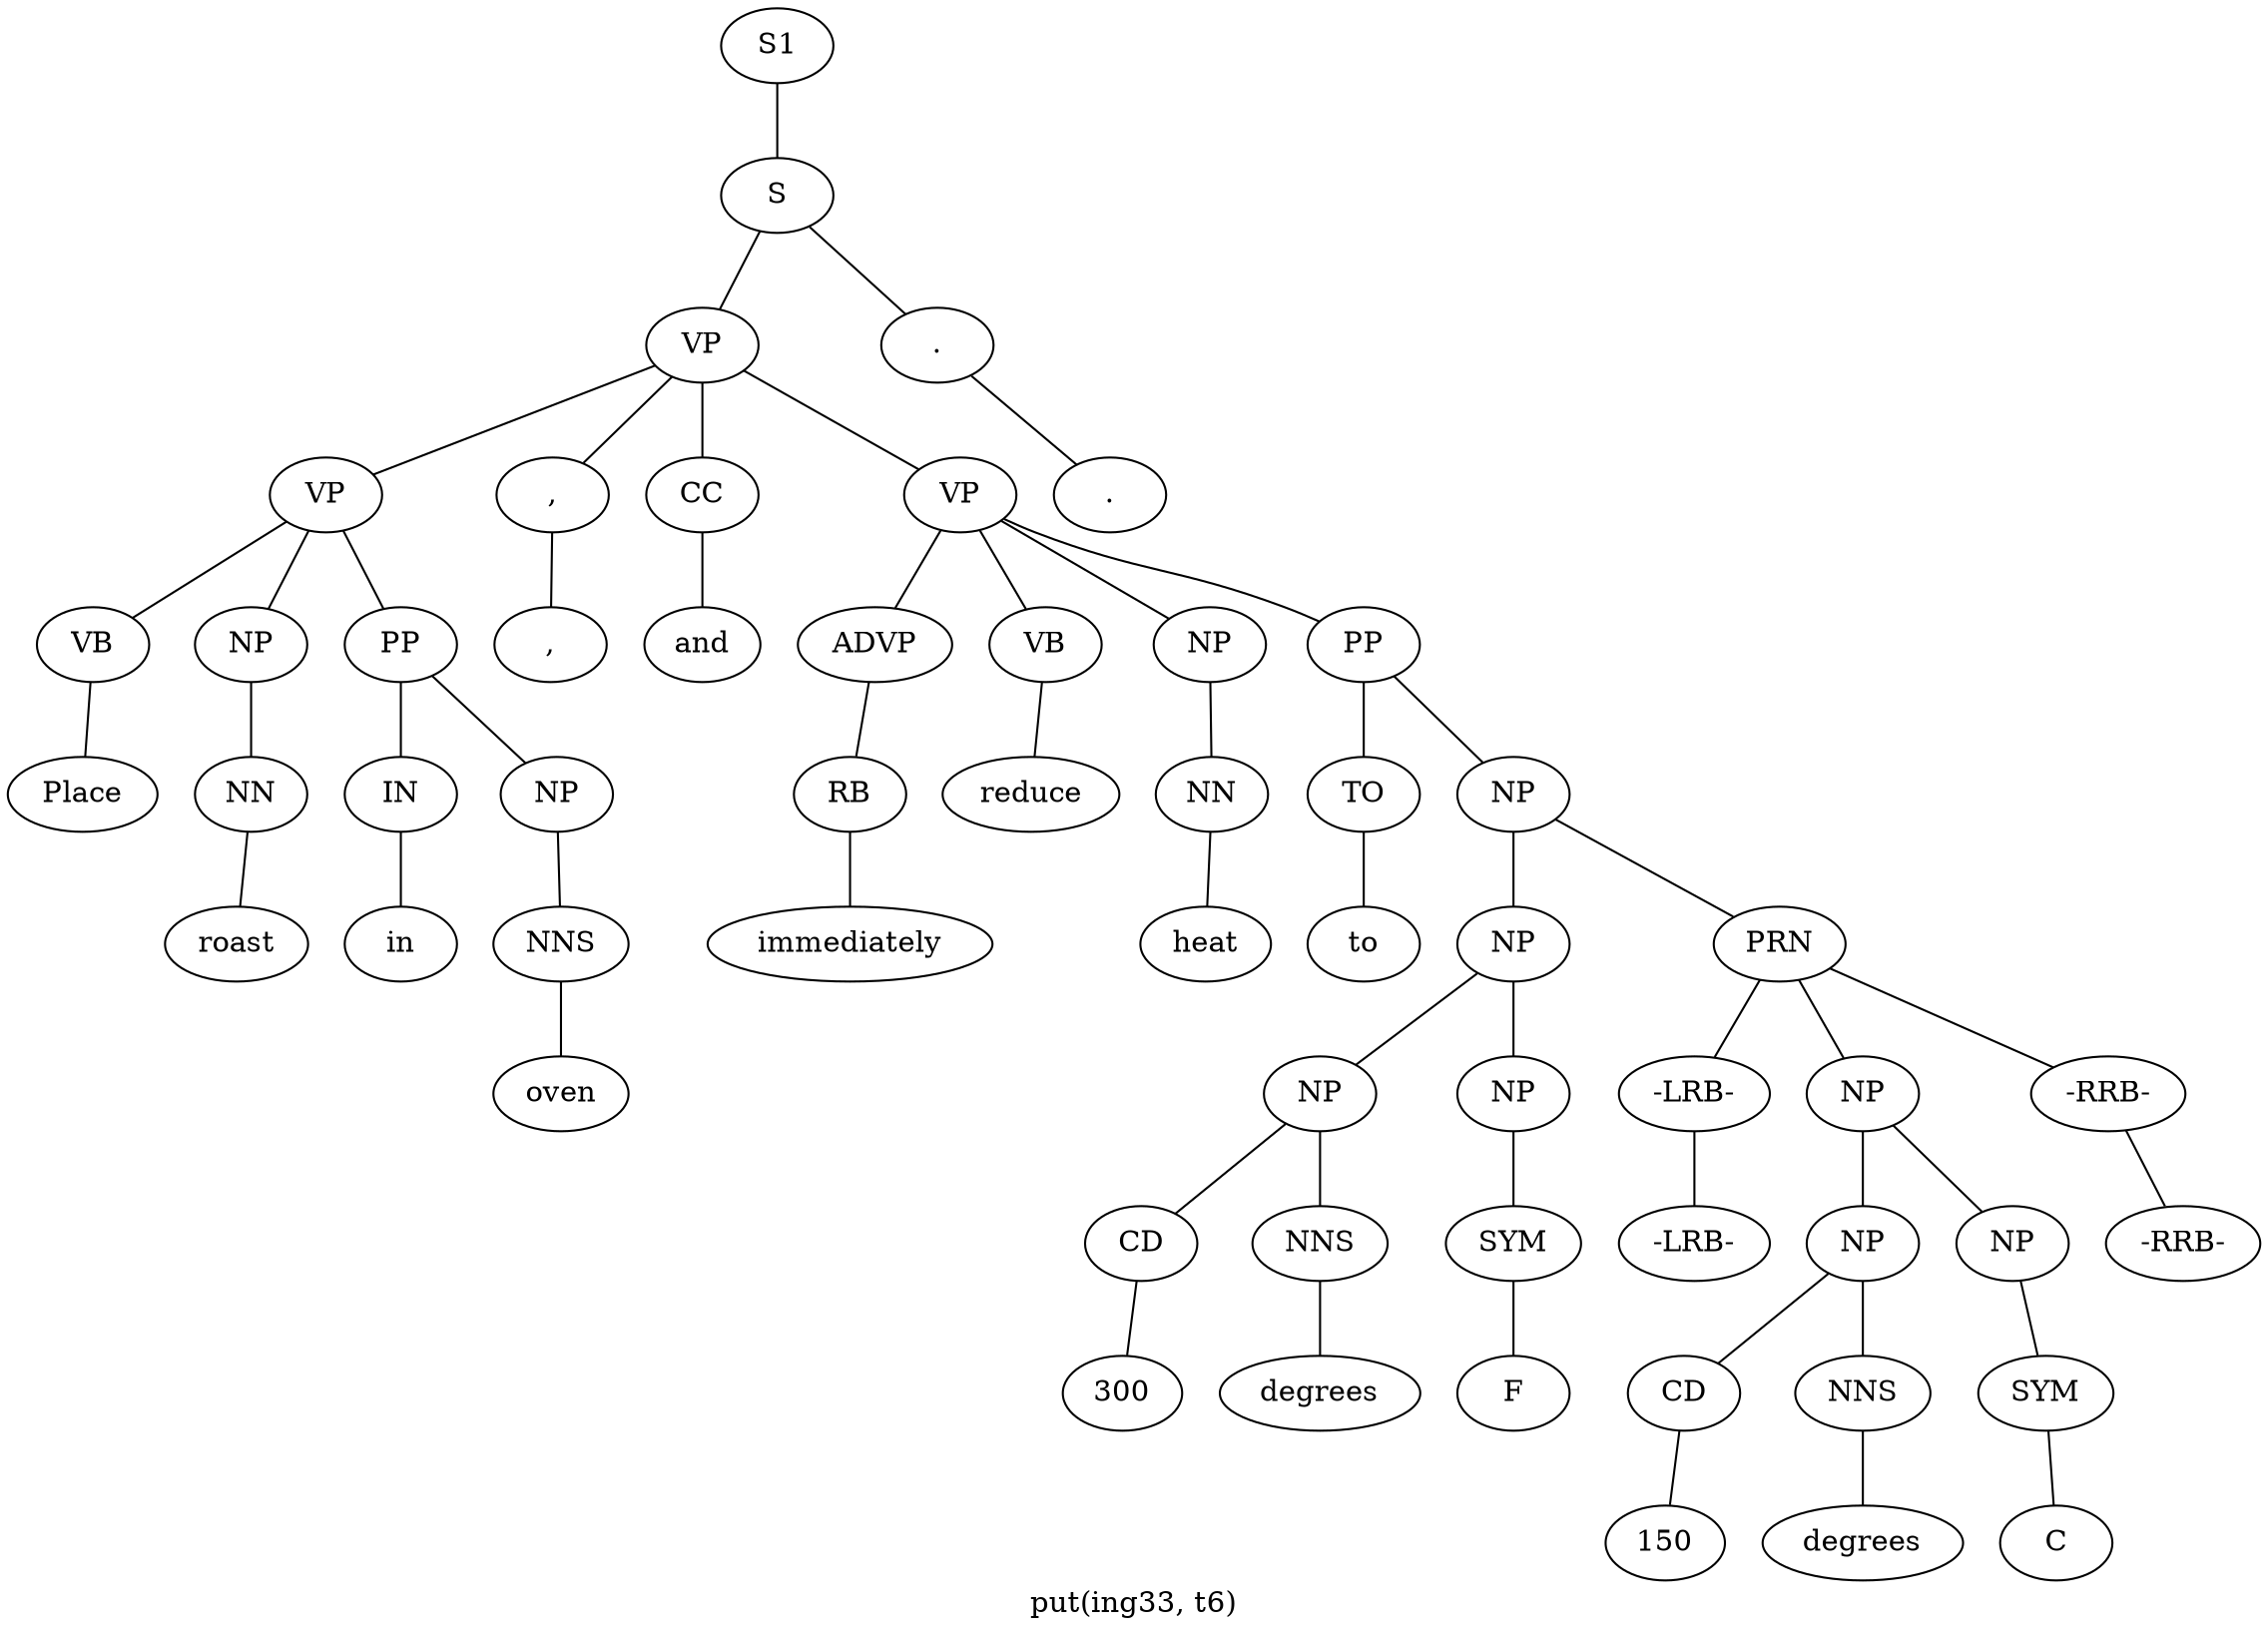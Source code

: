 graph SyntaxGraph {
	label = "put(ing33, t6)";
	Node0 [label="S1"];
	Node1 [label="S"];
	Node2 [label="VP"];
	Node3 [label="VP"];
	Node4 [label="VB"];
	Node5 [label="Place"];
	Node6 [label="NP"];
	Node7 [label="NN"];
	Node8 [label="roast"];
	Node9 [label="PP"];
	Node10 [label="IN"];
	Node11 [label="in"];
	Node12 [label="NP"];
	Node13 [label="NNS"];
	Node14 [label="oven"];
	Node15 [label=","];
	Node16 [label=","];
	Node17 [label="CC"];
	Node18 [label="and"];
	Node19 [label="VP"];
	Node20 [label="ADVP"];
	Node21 [label="RB"];
	Node22 [label="immediately"];
	Node23 [label="VB"];
	Node24 [label="reduce"];
	Node25 [label="NP"];
	Node26 [label="NN"];
	Node27 [label="heat"];
	Node28 [label="PP"];
	Node29 [label="TO"];
	Node30 [label="to"];
	Node31 [label="NP"];
	Node32 [label="NP"];
	Node33 [label="NP"];
	Node34 [label="CD"];
	Node35 [label="300"];
	Node36 [label="NNS"];
	Node37 [label="degrees"];
	Node38 [label="NP"];
	Node39 [label="SYM"];
	Node40 [label="F"];
	Node41 [label="PRN"];
	Node42 [label="-LRB-"];
	Node43 [label="-LRB-"];
	Node44 [label="NP"];
	Node45 [label="NP"];
	Node46 [label="CD"];
	Node47 [label="150"];
	Node48 [label="NNS"];
	Node49 [label="degrees"];
	Node50 [label="NP"];
	Node51 [label="SYM"];
	Node52 [label="C"];
	Node53 [label="-RRB-"];
	Node54 [label="-RRB-"];
	Node55 [label="."];
	Node56 [label="."];

	Node0 -- Node1;
	Node1 -- Node2;
	Node1 -- Node55;
	Node2 -- Node3;
	Node2 -- Node15;
	Node2 -- Node17;
	Node2 -- Node19;
	Node3 -- Node4;
	Node3 -- Node6;
	Node3 -- Node9;
	Node4 -- Node5;
	Node6 -- Node7;
	Node7 -- Node8;
	Node9 -- Node10;
	Node9 -- Node12;
	Node10 -- Node11;
	Node12 -- Node13;
	Node13 -- Node14;
	Node15 -- Node16;
	Node17 -- Node18;
	Node19 -- Node20;
	Node19 -- Node23;
	Node19 -- Node25;
	Node19 -- Node28;
	Node20 -- Node21;
	Node21 -- Node22;
	Node23 -- Node24;
	Node25 -- Node26;
	Node26 -- Node27;
	Node28 -- Node29;
	Node28 -- Node31;
	Node29 -- Node30;
	Node31 -- Node32;
	Node31 -- Node41;
	Node32 -- Node33;
	Node32 -- Node38;
	Node33 -- Node34;
	Node33 -- Node36;
	Node34 -- Node35;
	Node36 -- Node37;
	Node38 -- Node39;
	Node39 -- Node40;
	Node41 -- Node42;
	Node41 -- Node44;
	Node41 -- Node53;
	Node42 -- Node43;
	Node44 -- Node45;
	Node44 -- Node50;
	Node45 -- Node46;
	Node45 -- Node48;
	Node46 -- Node47;
	Node48 -- Node49;
	Node50 -- Node51;
	Node51 -- Node52;
	Node53 -- Node54;
	Node55 -- Node56;
}